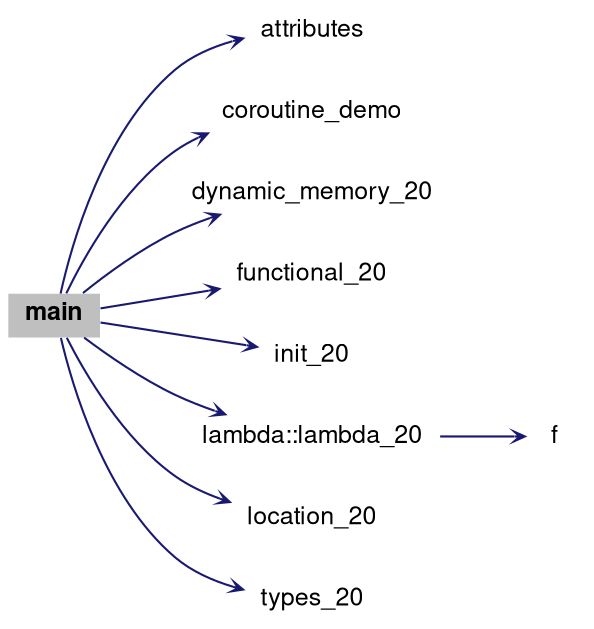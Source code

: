 digraph "main"
{
 // LATEX_PDF_SIZE
  bgcolor="transparent";
  edge [fontname="Helvetica,Arial,sans-serif",fontsize=15,labelfontsize=15 arrowhead=open arrowtail=open arrowsize=0.5];
  node [fontname="Helvetica,Arial,sans-serif",fontsize=15,fontsize=12 shape=plaintext];
  rankdir="LR";
  Node1 [label=<<b>main</b>>,height=0.2,width=0.4,color="black", fillcolor="grey75", style="filled", fontcolor="black",tooltip=" "];
  Node1 -> Node2 [color="midnightblue",style="solid"];
  Node2 [label="attributes",height=0.2,width=0.4,color="black",URL="$group__test20.html#gafe97b5fa7ae667ea117ca6b4bc3f5e91",tooltip=" "];
  Node1 -> Node3 [color="midnightblue",style="solid"];
  Node3 [label="coroutine_demo",height=0.2,width=0.4,color="black",URL="$group__templ20.html#gad60476e89c26d10aeb283520ea014983",tooltip=" "];
  Node1 -> Node4 [color="midnightblue",style="solid"];
  Node4 [label="dynamic_memory_20",height=0.2,width=0.4,color="black",URL="$group__lang20.html#ga695ca6ed5b3485fb505fa16fff84b4e8",tooltip=" "];
  Node1 -> Node5 [color="midnightblue",style="solid"];
  Node5 [label="functional_20",height=0.2,width=0.4,color="black",URL="$group__other20.html#ga0292ff079c75c49f84bd66e57904c781",tooltip=" "];
  Node1 -> Node6 [color="midnightblue",style="solid"];
  Node6 [label="init_20",height=0.2,width=0.4,color="black",URL="$group__lang20.html#gab08e7db2d73fbef046650e7b719c99bd",tooltip=" "];
  Node1 -> Node7 [color="midnightblue",style="solid"];
  Node7 [label="lambda::lambda_20",height=0.2,width=0.4,color="black",URL="$namespacelambda.html#a2cde9dac3329de71cbb605b62602b904",tooltip=" "];
  Node7 -> Node8 [color="midnightblue",style="solid"];
  Node8 [label="f",height=0.2,width=0.4,color="black",URL="$group__test20.html#ga3ee6c71848d9e06fcc000cf4cc8f70a7",tooltip=" "];
  Node1 -> Node9 [color="midnightblue",style="solid"];
  Node9 [label="location_20",height=0.2,width=0.4,color="black",URL="$group__other20.html#ga057a37dd325b6e2202d191c7977a0930",tooltip="source_location"];
  Node1 -> Node10 [color="midnightblue",style="solid"];
  Node10 [label="types_20",height=0.2,width=0.4,color="black",URL="$group__lang20.html#ga02af8d2ec8c6e12b5295f96e2c747435",tooltip=" "];
}
